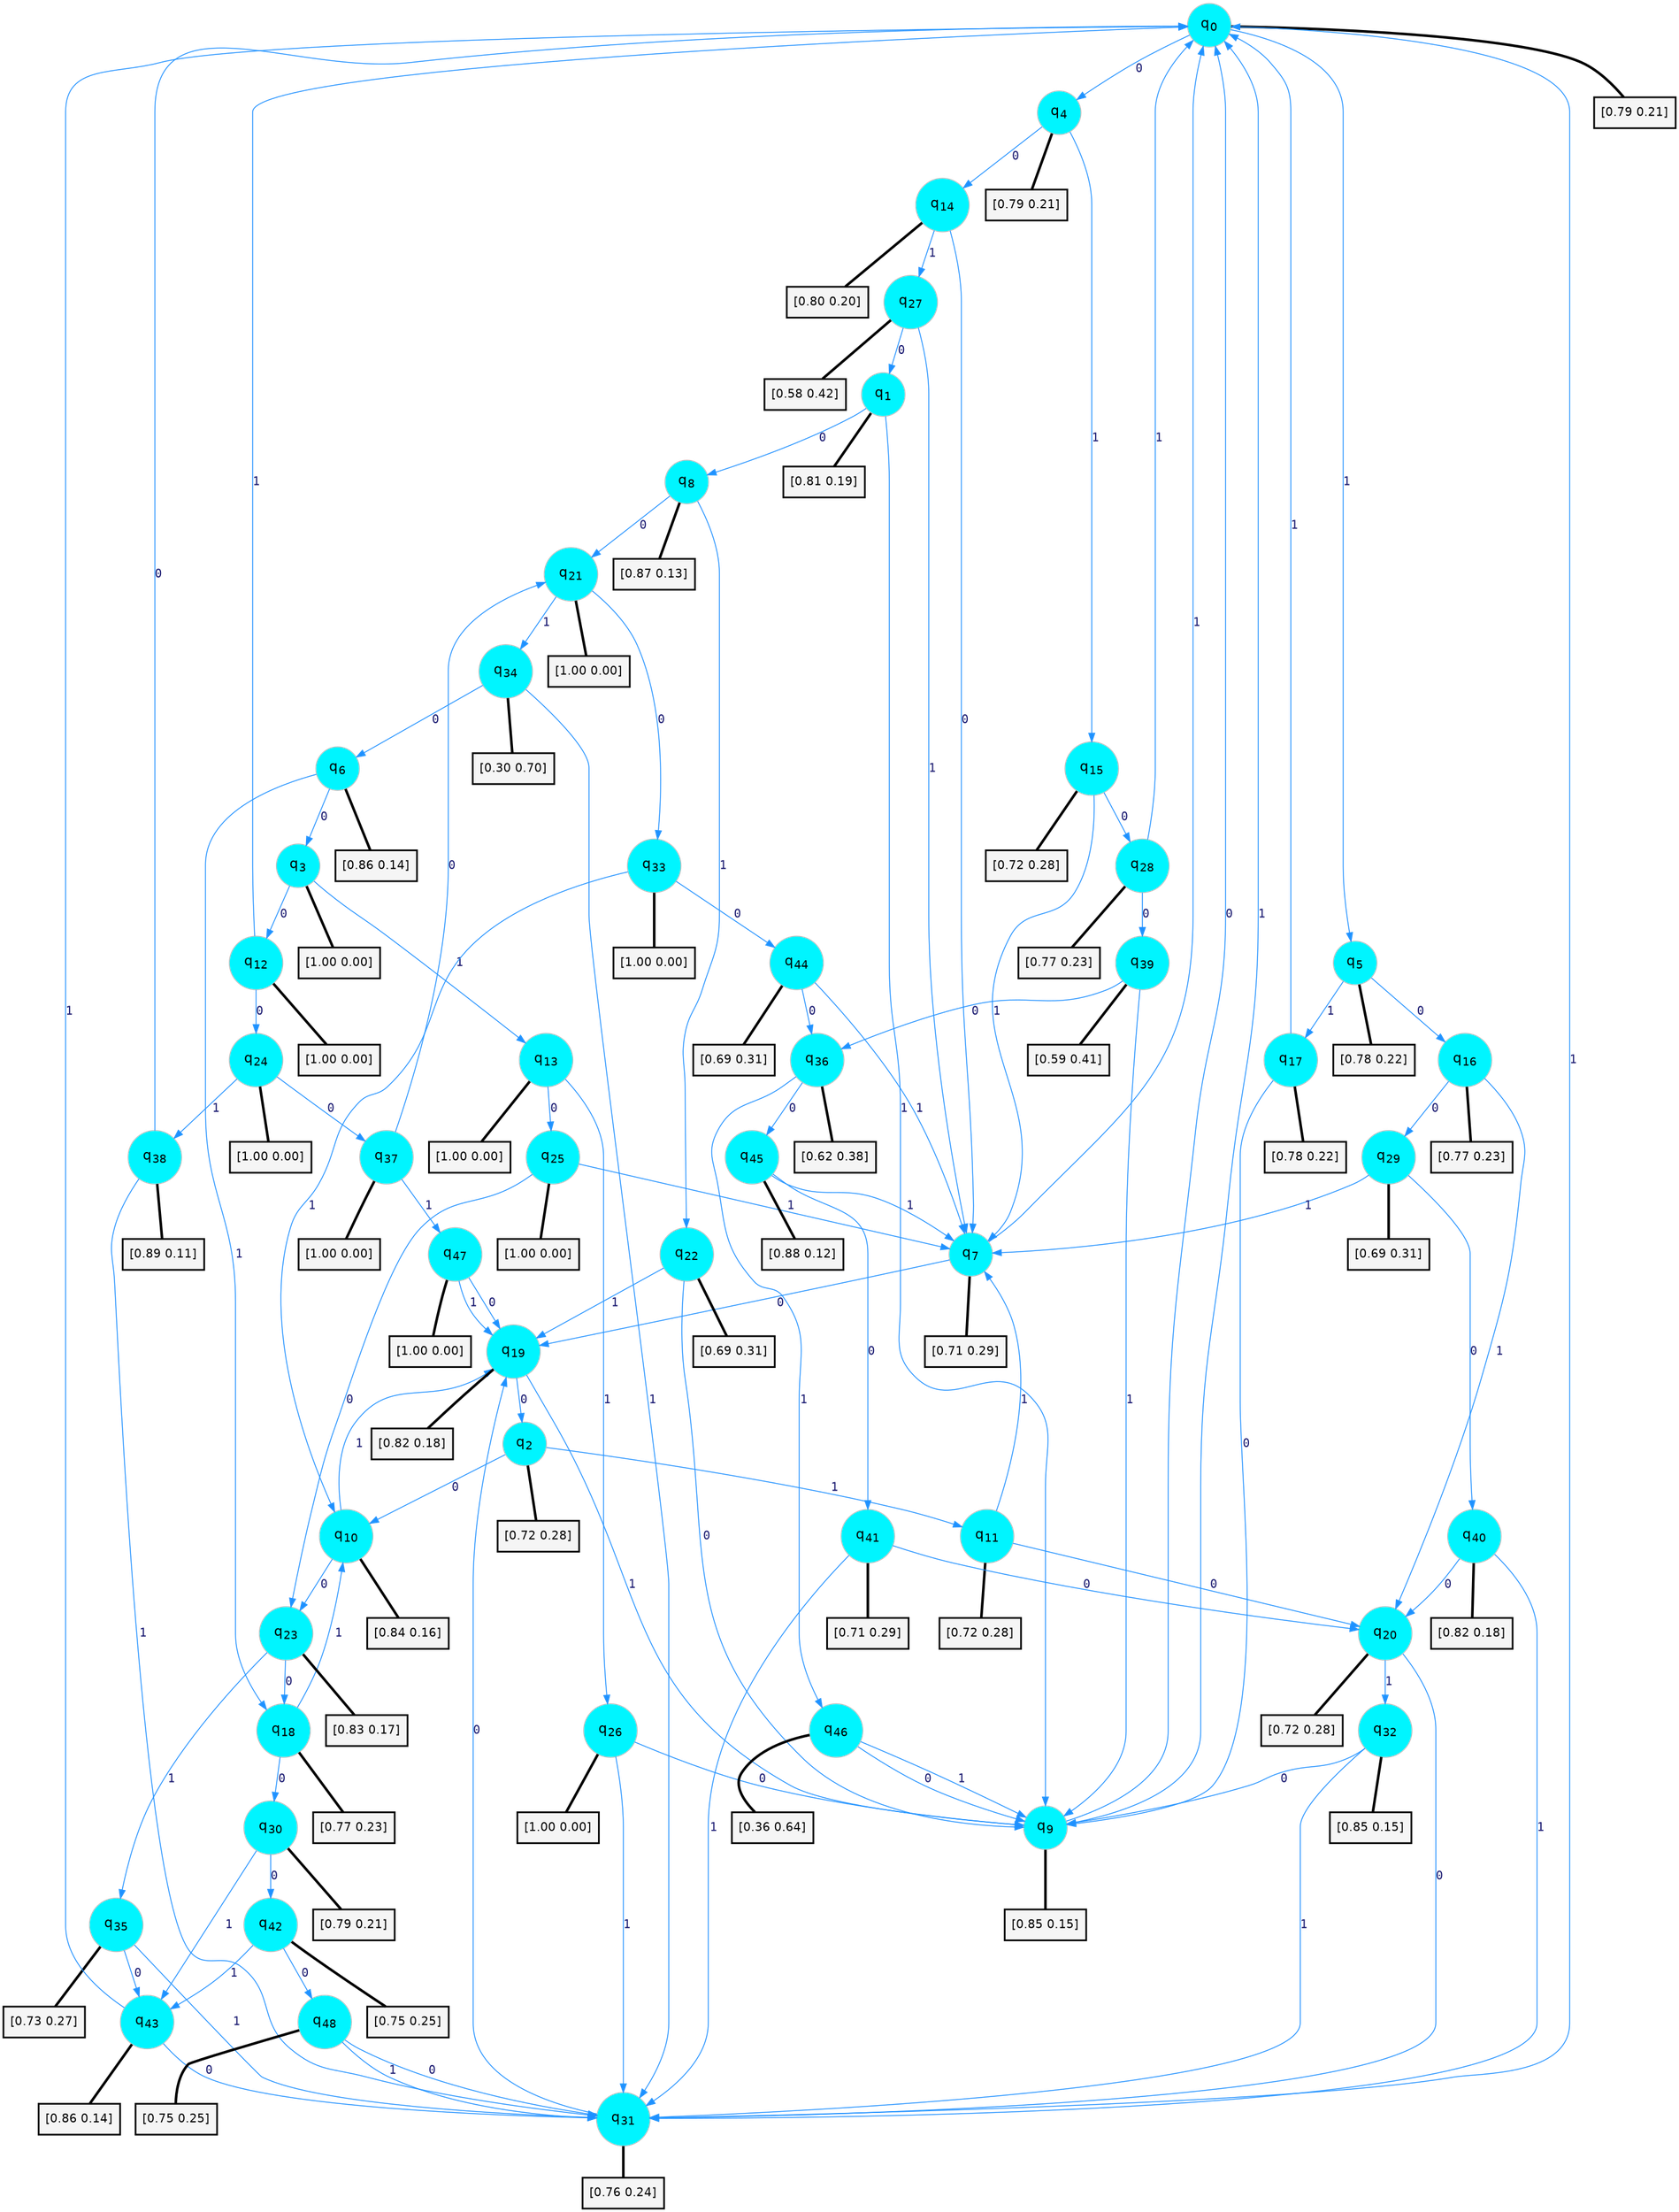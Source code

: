 digraph G {
graph [
bgcolor=transparent, dpi=300, rankdir=TD, size="40,25"];
node [
color=gray, fillcolor=turquoise1, fontcolor=black, fontname=Helvetica, fontsize=16, fontweight=bold, shape=circle, style=filled];
edge [
arrowsize=1, color=dodgerblue1, fontcolor=midnightblue, fontname=courier, fontweight=bold, penwidth=1, style=solid, weight=20];
0[label=<q<SUB>0</SUB>>];
1[label=<q<SUB>1</SUB>>];
2[label=<q<SUB>2</SUB>>];
3[label=<q<SUB>3</SUB>>];
4[label=<q<SUB>4</SUB>>];
5[label=<q<SUB>5</SUB>>];
6[label=<q<SUB>6</SUB>>];
7[label=<q<SUB>7</SUB>>];
8[label=<q<SUB>8</SUB>>];
9[label=<q<SUB>9</SUB>>];
10[label=<q<SUB>10</SUB>>];
11[label=<q<SUB>11</SUB>>];
12[label=<q<SUB>12</SUB>>];
13[label=<q<SUB>13</SUB>>];
14[label=<q<SUB>14</SUB>>];
15[label=<q<SUB>15</SUB>>];
16[label=<q<SUB>16</SUB>>];
17[label=<q<SUB>17</SUB>>];
18[label=<q<SUB>18</SUB>>];
19[label=<q<SUB>19</SUB>>];
20[label=<q<SUB>20</SUB>>];
21[label=<q<SUB>21</SUB>>];
22[label=<q<SUB>22</SUB>>];
23[label=<q<SUB>23</SUB>>];
24[label=<q<SUB>24</SUB>>];
25[label=<q<SUB>25</SUB>>];
26[label=<q<SUB>26</SUB>>];
27[label=<q<SUB>27</SUB>>];
28[label=<q<SUB>28</SUB>>];
29[label=<q<SUB>29</SUB>>];
30[label=<q<SUB>30</SUB>>];
31[label=<q<SUB>31</SUB>>];
32[label=<q<SUB>32</SUB>>];
33[label=<q<SUB>33</SUB>>];
34[label=<q<SUB>34</SUB>>];
35[label=<q<SUB>35</SUB>>];
36[label=<q<SUB>36</SUB>>];
37[label=<q<SUB>37</SUB>>];
38[label=<q<SUB>38</SUB>>];
39[label=<q<SUB>39</SUB>>];
40[label=<q<SUB>40</SUB>>];
41[label=<q<SUB>41</SUB>>];
42[label=<q<SUB>42</SUB>>];
43[label=<q<SUB>43</SUB>>];
44[label=<q<SUB>44</SUB>>];
45[label=<q<SUB>45</SUB>>];
46[label=<q<SUB>46</SUB>>];
47[label=<q<SUB>47</SUB>>];
48[label=<q<SUB>48</SUB>>];
49[label="[0.79 0.21]", shape=box,fontcolor=black, fontname=Helvetica, fontsize=14, penwidth=2, fillcolor=whitesmoke,color=black];
50[label="[0.81 0.19]", shape=box,fontcolor=black, fontname=Helvetica, fontsize=14, penwidth=2, fillcolor=whitesmoke,color=black];
51[label="[0.72 0.28]", shape=box,fontcolor=black, fontname=Helvetica, fontsize=14, penwidth=2, fillcolor=whitesmoke,color=black];
52[label="[1.00 0.00]", shape=box,fontcolor=black, fontname=Helvetica, fontsize=14, penwidth=2, fillcolor=whitesmoke,color=black];
53[label="[0.79 0.21]", shape=box,fontcolor=black, fontname=Helvetica, fontsize=14, penwidth=2, fillcolor=whitesmoke,color=black];
54[label="[0.78 0.22]", shape=box,fontcolor=black, fontname=Helvetica, fontsize=14, penwidth=2, fillcolor=whitesmoke,color=black];
55[label="[0.86 0.14]", shape=box,fontcolor=black, fontname=Helvetica, fontsize=14, penwidth=2, fillcolor=whitesmoke,color=black];
56[label="[0.71 0.29]", shape=box,fontcolor=black, fontname=Helvetica, fontsize=14, penwidth=2, fillcolor=whitesmoke,color=black];
57[label="[0.87 0.13]", shape=box,fontcolor=black, fontname=Helvetica, fontsize=14, penwidth=2, fillcolor=whitesmoke,color=black];
58[label="[0.85 0.15]", shape=box,fontcolor=black, fontname=Helvetica, fontsize=14, penwidth=2, fillcolor=whitesmoke,color=black];
59[label="[0.84 0.16]", shape=box,fontcolor=black, fontname=Helvetica, fontsize=14, penwidth=2, fillcolor=whitesmoke,color=black];
60[label="[0.72 0.28]", shape=box,fontcolor=black, fontname=Helvetica, fontsize=14, penwidth=2, fillcolor=whitesmoke,color=black];
61[label="[1.00 0.00]", shape=box,fontcolor=black, fontname=Helvetica, fontsize=14, penwidth=2, fillcolor=whitesmoke,color=black];
62[label="[1.00 0.00]", shape=box,fontcolor=black, fontname=Helvetica, fontsize=14, penwidth=2, fillcolor=whitesmoke,color=black];
63[label="[0.80 0.20]", shape=box,fontcolor=black, fontname=Helvetica, fontsize=14, penwidth=2, fillcolor=whitesmoke,color=black];
64[label="[0.72 0.28]", shape=box,fontcolor=black, fontname=Helvetica, fontsize=14, penwidth=2, fillcolor=whitesmoke,color=black];
65[label="[0.77 0.23]", shape=box,fontcolor=black, fontname=Helvetica, fontsize=14, penwidth=2, fillcolor=whitesmoke,color=black];
66[label="[0.78 0.22]", shape=box,fontcolor=black, fontname=Helvetica, fontsize=14, penwidth=2, fillcolor=whitesmoke,color=black];
67[label="[0.77 0.23]", shape=box,fontcolor=black, fontname=Helvetica, fontsize=14, penwidth=2, fillcolor=whitesmoke,color=black];
68[label="[0.82 0.18]", shape=box,fontcolor=black, fontname=Helvetica, fontsize=14, penwidth=2, fillcolor=whitesmoke,color=black];
69[label="[0.72 0.28]", shape=box,fontcolor=black, fontname=Helvetica, fontsize=14, penwidth=2, fillcolor=whitesmoke,color=black];
70[label="[1.00 0.00]", shape=box,fontcolor=black, fontname=Helvetica, fontsize=14, penwidth=2, fillcolor=whitesmoke,color=black];
71[label="[0.69 0.31]", shape=box,fontcolor=black, fontname=Helvetica, fontsize=14, penwidth=2, fillcolor=whitesmoke,color=black];
72[label="[0.83 0.17]", shape=box,fontcolor=black, fontname=Helvetica, fontsize=14, penwidth=2, fillcolor=whitesmoke,color=black];
73[label="[1.00 0.00]", shape=box,fontcolor=black, fontname=Helvetica, fontsize=14, penwidth=2, fillcolor=whitesmoke,color=black];
74[label="[1.00 0.00]", shape=box,fontcolor=black, fontname=Helvetica, fontsize=14, penwidth=2, fillcolor=whitesmoke,color=black];
75[label="[1.00 0.00]", shape=box,fontcolor=black, fontname=Helvetica, fontsize=14, penwidth=2, fillcolor=whitesmoke,color=black];
76[label="[0.58 0.42]", shape=box,fontcolor=black, fontname=Helvetica, fontsize=14, penwidth=2, fillcolor=whitesmoke,color=black];
77[label="[0.77 0.23]", shape=box,fontcolor=black, fontname=Helvetica, fontsize=14, penwidth=2, fillcolor=whitesmoke,color=black];
78[label="[0.69 0.31]", shape=box,fontcolor=black, fontname=Helvetica, fontsize=14, penwidth=2, fillcolor=whitesmoke,color=black];
79[label="[0.79 0.21]", shape=box,fontcolor=black, fontname=Helvetica, fontsize=14, penwidth=2, fillcolor=whitesmoke,color=black];
80[label="[0.76 0.24]", shape=box,fontcolor=black, fontname=Helvetica, fontsize=14, penwidth=2, fillcolor=whitesmoke,color=black];
81[label="[0.85 0.15]", shape=box,fontcolor=black, fontname=Helvetica, fontsize=14, penwidth=2, fillcolor=whitesmoke,color=black];
82[label="[1.00 0.00]", shape=box,fontcolor=black, fontname=Helvetica, fontsize=14, penwidth=2, fillcolor=whitesmoke,color=black];
83[label="[0.30 0.70]", shape=box,fontcolor=black, fontname=Helvetica, fontsize=14, penwidth=2, fillcolor=whitesmoke,color=black];
84[label="[0.73 0.27]", shape=box,fontcolor=black, fontname=Helvetica, fontsize=14, penwidth=2, fillcolor=whitesmoke,color=black];
85[label="[0.62 0.38]", shape=box,fontcolor=black, fontname=Helvetica, fontsize=14, penwidth=2, fillcolor=whitesmoke,color=black];
86[label="[1.00 0.00]", shape=box,fontcolor=black, fontname=Helvetica, fontsize=14, penwidth=2, fillcolor=whitesmoke,color=black];
87[label="[0.89 0.11]", shape=box,fontcolor=black, fontname=Helvetica, fontsize=14, penwidth=2, fillcolor=whitesmoke,color=black];
88[label="[0.59 0.41]", shape=box,fontcolor=black, fontname=Helvetica, fontsize=14, penwidth=2, fillcolor=whitesmoke,color=black];
89[label="[0.82 0.18]", shape=box,fontcolor=black, fontname=Helvetica, fontsize=14, penwidth=2, fillcolor=whitesmoke,color=black];
90[label="[0.71 0.29]", shape=box,fontcolor=black, fontname=Helvetica, fontsize=14, penwidth=2, fillcolor=whitesmoke,color=black];
91[label="[0.75 0.25]", shape=box,fontcolor=black, fontname=Helvetica, fontsize=14, penwidth=2, fillcolor=whitesmoke,color=black];
92[label="[0.86 0.14]", shape=box,fontcolor=black, fontname=Helvetica, fontsize=14, penwidth=2, fillcolor=whitesmoke,color=black];
93[label="[0.69 0.31]", shape=box,fontcolor=black, fontname=Helvetica, fontsize=14, penwidth=2, fillcolor=whitesmoke,color=black];
94[label="[0.88 0.12]", shape=box,fontcolor=black, fontname=Helvetica, fontsize=14, penwidth=2, fillcolor=whitesmoke,color=black];
95[label="[0.36 0.64]", shape=box,fontcolor=black, fontname=Helvetica, fontsize=14, penwidth=2, fillcolor=whitesmoke,color=black];
96[label="[1.00 0.00]", shape=box,fontcolor=black, fontname=Helvetica, fontsize=14, penwidth=2, fillcolor=whitesmoke,color=black];
97[label="[0.75 0.25]", shape=box,fontcolor=black, fontname=Helvetica, fontsize=14, penwidth=2, fillcolor=whitesmoke,color=black];
0->4 [label=0];
0->5 [label=1];
0->49 [arrowhead=none, penwidth=3,color=black];
1->8 [label=0];
1->9 [label=1];
1->50 [arrowhead=none, penwidth=3,color=black];
2->10 [label=0];
2->11 [label=1];
2->51 [arrowhead=none, penwidth=3,color=black];
3->12 [label=0];
3->13 [label=1];
3->52 [arrowhead=none, penwidth=3,color=black];
4->14 [label=0];
4->15 [label=1];
4->53 [arrowhead=none, penwidth=3,color=black];
5->16 [label=0];
5->17 [label=1];
5->54 [arrowhead=none, penwidth=3,color=black];
6->3 [label=0];
6->18 [label=1];
6->55 [arrowhead=none, penwidth=3,color=black];
7->19 [label=0];
7->0 [label=1];
7->56 [arrowhead=none, penwidth=3,color=black];
8->21 [label=0];
8->22 [label=1];
8->57 [arrowhead=none, penwidth=3,color=black];
9->0 [label=0];
9->0 [label=1];
9->58 [arrowhead=none, penwidth=3,color=black];
10->23 [label=0];
10->19 [label=1];
10->59 [arrowhead=none, penwidth=3,color=black];
11->20 [label=0];
11->7 [label=1];
11->60 [arrowhead=none, penwidth=3,color=black];
12->24 [label=0];
12->0 [label=1];
12->61 [arrowhead=none, penwidth=3,color=black];
13->25 [label=0];
13->26 [label=1];
13->62 [arrowhead=none, penwidth=3,color=black];
14->7 [label=0];
14->27 [label=1];
14->63 [arrowhead=none, penwidth=3,color=black];
15->28 [label=0];
15->7 [label=1];
15->64 [arrowhead=none, penwidth=3,color=black];
16->29 [label=0];
16->20 [label=1];
16->65 [arrowhead=none, penwidth=3,color=black];
17->9 [label=0];
17->0 [label=1];
17->66 [arrowhead=none, penwidth=3,color=black];
18->30 [label=0];
18->10 [label=1];
18->67 [arrowhead=none, penwidth=3,color=black];
19->2 [label=0];
19->9 [label=1];
19->68 [arrowhead=none, penwidth=3,color=black];
20->31 [label=0];
20->32 [label=1];
20->69 [arrowhead=none, penwidth=3,color=black];
21->33 [label=0];
21->34 [label=1];
21->70 [arrowhead=none, penwidth=3,color=black];
22->9 [label=0];
22->19 [label=1];
22->71 [arrowhead=none, penwidth=3,color=black];
23->18 [label=0];
23->35 [label=1];
23->72 [arrowhead=none, penwidth=3,color=black];
24->37 [label=0];
24->38 [label=1];
24->73 [arrowhead=none, penwidth=3,color=black];
25->23 [label=0];
25->7 [label=1];
25->74 [arrowhead=none, penwidth=3,color=black];
26->9 [label=0];
26->31 [label=1];
26->75 [arrowhead=none, penwidth=3,color=black];
27->1 [label=0];
27->7 [label=1];
27->76 [arrowhead=none, penwidth=3,color=black];
28->39 [label=0];
28->0 [label=1];
28->77 [arrowhead=none, penwidth=3,color=black];
29->40 [label=0];
29->7 [label=1];
29->78 [arrowhead=none, penwidth=3,color=black];
30->42 [label=0];
30->43 [label=1];
30->79 [arrowhead=none, penwidth=3,color=black];
31->19 [label=0];
31->0 [label=1];
31->80 [arrowhead=none, penwidth=3,color=black];
32->9 [label=0];
32->31 [label=1];
32->81 [arrowhead=none, penwidth=3,color=black];
33->44 [label=0];
33->10 [label=1];
33->82 [arrowhead=none, penwidth=3,color=black];
34->6 [label=0];
34->31 [label=1];
34->83 [arrowhead=none, penwidth=3,color=black];
35->43 [label=0];
35->31 [label=1];
35->84 [arrowhead=none, penwidth=3,color=black];
36->45 [label=0];
36->46 [label=1];
36->85 [arrowhead=none, penwidth=3,color=black];
37->21 [label=0];
37->47 [label=1];
37->86 [arrowhead=none, penwidth=3,color=black];
38->0 [label=0];
38->31 [label=1];
38->87 [arrowhead=none, penwidth=3,color=black];
39->36 [label=0];
39->9 [label=1];
39->88 [arrowhead=none, penwidth=3,color=black];
40->20 [label=0];
40->31 [label=1];
40->89 [arrowhead=none, penwidth=3,color=black];
41->20 [label=0];
41->31 [label=1];
41->90 [arrowhead=none, penwidth=3,color=black];
42->48 [label=0];
42->43 [label=1];
42->91 [arrowhead=none, penwidth=3,color=black];
43->31 [label=0];
43->0 [label=1];
43->92 [arrowhead=none, penwidth=3,color=black];
44->36 [label=0];
44->7 [label=1];
44->93 [arrowhead=none, penwidth=3,color=black];
45->41 [label=0];
45->7 [label=1];
45->94 [arrowhead=none, penwidth=3,color=black];
46->9 [label=0];
46->9 [label=1];
46->95 [arrowhead=none, penwidth=3,color=black];
47->19 [label=0];
47->19 [label=1];
47->96 [arrowhead=none, penwidth=3,color=black];
48->31 [label=0];
48->31 [label=1];
48->97 [arrowhead=none, penwidth=3,color=black];
}
